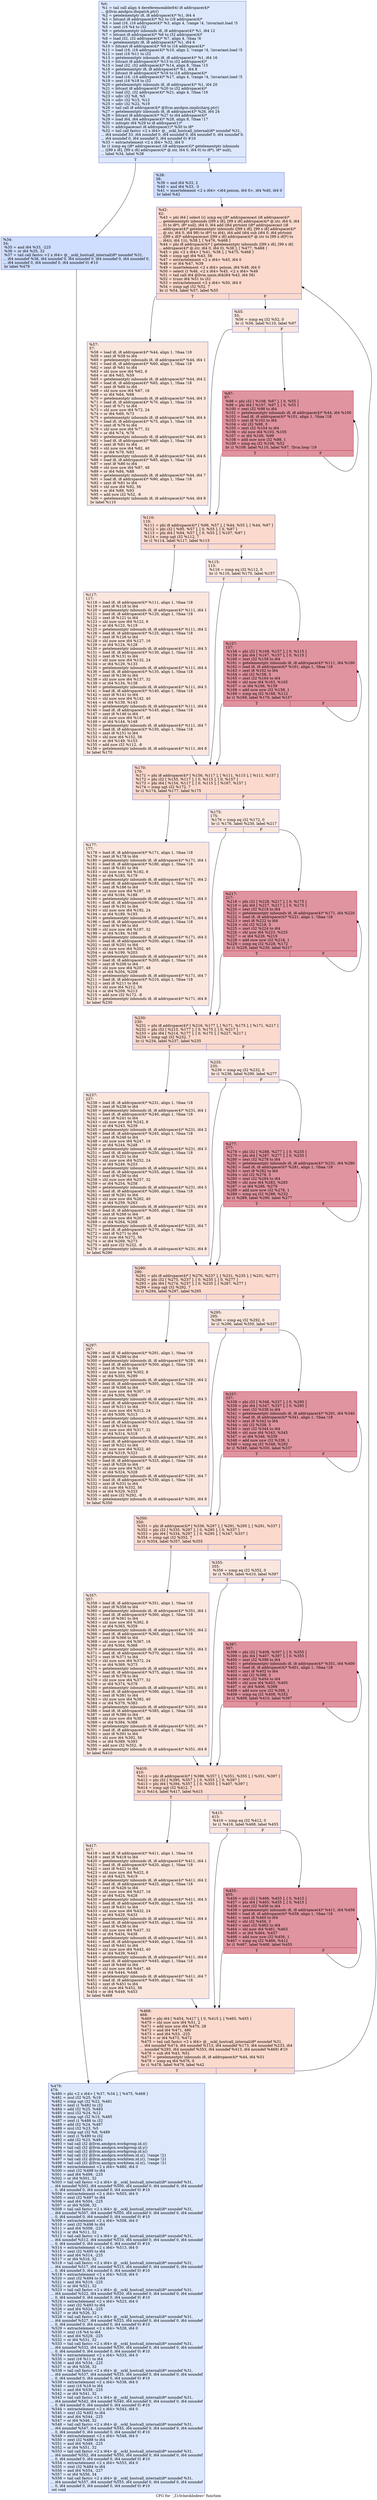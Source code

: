 digraph "CFG for '_Z10checkIndexv' function" {
	label="CFG for '_Z10checkIndexv' function";

	Node0x63270f0 [shape=record,color="#3d50c3ff", style=filled, fillcolor="#b2ccfb70",label="{%0:\l  %1 = tail call align 4 dereferenceable(64) i8 addrspace(4)*\l... @llvm.amdgcn.dispatch.ptr()\l  %2 = getelementptr i8, i8 addrspace(4)* %1, i64 4\l  %3 = bitcast i8 addrspace(4)* %2 to i16 addrspace(4)*\l  %4 = load i16, i16 addrspace(4)* %3, align 4, !range !4, !invariant.load !5\l  %5 = zext i16 %4 to i32\l  %6 = getelementptr inbounds i8, i8 addrspace(4)* %1, i64 12\l  %7 = bitcast i8 addrspace(4)* %6 to i32 addrspace(4)*\l  %8 = load i32, i32 addrspace(4)* %7, align 4, !tbaa !6\l  %9 = getelementptr i8, i8 addrspace(4)* %1, i64 6\l  %10 = bitcast i8 addrspace(4)* %9 to i16 addrspace(4)*\l  %11 = load i16, i16 addrspace(4)* %10, align 2, !range !4, !invariant.load !5\l  %12 = zext i16 %11 to i32\l  %13 = getelementptr inbounds i8, i8 addrspace(4)* %1, i64 16\l  %14 = bitcast i8 addrspace(4)* %13 to i32 addrspace(4)*\l  %15 = load i32, i32 addrspace(4)* %14, align 8, !tbaa !15\l  %16 = getelementptr i8, i8 addrspace(4)* %1, i64 8\l  %17 = bitcast i8 addrspace(4)* %16 to i16 addrspace(4)*\l  %18 = load i16, i16 addrspace(4)* %17, align 4, !range !4, !invariant.load !5\l  %19 = zext i16 %18 to i32\l  %20 = getelementptr inbounds i8, i8 addrspace(4)* %1, i64 20\l  %21 = bitcast i8 addrspace(4)* %20 to i32 addrspace(4)*\l  %22 = load i32, i32 addrspace(4)* %21, align 4, !tbaa !16\l  %23 = udiv i32 %8, %5\l  %24 = udiv i32 %15, %12\l  %25 = udiv i32 %22, %19\l  %26 = tail call i8 addrspace(4)* @llvm.amdgcn.implicitarg.ptr()\l  %27 = getelementptr inbounds i8, i8 addrspace(4)* %26, i64 24\l  %28 = bitcast i8 addrspace(4)* %27 to i64 addrspace(4)*\l  %29 = load i64, i64 addrspace(4)* %28, align 8, !tbaa !17\l  %30 = inttoptr i64 %29 to i8 addrspace(1)*\l  %31 = addrspacecast i8 addrspace(1)* %30 to i8*\l  %32 = tail call fastcc \<2 x i64\> @__ockl_hostcall_internal(i8* noundef %31,\l... i64 noundef 33, i64 noundef 0, i64 noundef 0, i64 noundef 0, i64 noundef 0,\l... i64 noundef 0, i64 noundef 0, i64 noundef 0) #10\l  %33 = extractelement \<2 x i64\> %32, i64 0\l  br i1 icmp eq (i8* addrspacecast (i8 addrspace(4)* getelementptr inbounds\l... ([99 x i8], [99 x i8] addrspace(4)* @.str, i64 0, i64 0) to i8*), i8* null),\l... label %34, label %38\l|{<s0>T|<s1>F}}"];
	Node0x63270f0:s0 -> Node0x632b390;
	Node0x63270f0:s1 -> Node0x632be70;
	Node0x632b390 [shape=record,color="#3d50c3ff", style=filled, fillcolor="#93b5fe70",label="{%34:\l34:                                               \l  %35 = and i64 %33, -225\l  %36 = or i64 %35, 32\l  %37 = tail call fastcc \<2 x i64\> @__ockl_hostcall_internal(i8* noundef %31,\l... i64 noundef %36, i64 noundef 0, i64 noundef 0, i64 noundef 0, i64 noundef 0,\l... i64 noundef 0, i64 noundef 0, i64 noundef 0) #10\l  br label %479\l}"];
	Node0x632b390 -> Node0x632c170;
	Node0x632be70 [shape=record,color="#3d50c3ff", style=filled, fillcolor="#93b5fe70",label="{%38:\l38:                                               \l  %39 = and i64 %33, 2\l  %40 = and i64 %33, -3\l  %41 = insertelement \<2 x i64\> \<i64 poison, i64 0\>, i64 %40, i64 0\l  br label %42\l}"];
	Node0x632be70 -> Node0x632cce0;
	Node0x632cce0 [shape=record,color="#3d50c3ff", style=filled, fillcolor="#f7ac8e70",label="{%42:\l42:                                               \l  %43 = phi i64 [ select (i1 icmp eq (i8* addrspacecast (i8 addrspace(4)*\l... getelementptr inbounds ([99 x i8], [99 x i8] addrspace(4)* @.str, i64 0, i64\l... 0) to i8*), i8* null), i64 0, i64 add (i64 ptrtoint (i8* addrspacecast (i8\l... addrspace(4)* getelementptr inbounds ([99 x i8], [99 x i8] addrspace(4)*\l... @.str, i64 0, i64 98) to i8*) to i64), i64 add (i64 sub (i64 0, i64 ptrtoint\l... ([99 x i8]* addrspacecast ([99 x i8] addrspace(4)* @.str to [99 x i8]*) to\l... i64)), i64 1))), %38 ], [ %476, %468 ]\l  %44 = phi i8 addrspace(4)* [ getelementptr inbounds ([99 x i8], [99 x i8]\l... addrspace(4)* @.str, i64 0, i64 0), %38 ], [ %477, %468 ]\l  %45 = phi \<2 x i64\> [ %41, %38 ], [ %475, %468 ]\l  %46 = icmp ugt i64 %43, 56\l  %47 = extractelement \<2 x i64\> %45, i64 0\l  %48 = or i64 %47, %39\l  %49 = insertelement \<2 x i64\> poison, i64 %48, i64 0\l  %50 = select i1 %46, \<2 x i64\> %45, \<2 x i64\> %49\l  %51 = tail call i64 @llvm.umin.i64(i64 %43, i64 56)\l  %52 = trunc i64 %51 to i32\l  %53 = extractelement \<2 x i64\> %50, i64 0\l  %54 = icmp ugt i32 %52, 7\l  br i1 %54, label %57, label %55\l|{<s0>T|<s1>F}}"];
	Node0x632cce0:s0 -> Node0x632dc30;
	Node0x632cce0:s1 -> Node0x632dcc0;
	Node0x632dcc0 [shape=record,color="#3d50c3ff", style=filled, fillcolor="#f3c7b170",label="{%55:\l55:                                               \l  %56 = icmp eq i32 %52, 0\l  br i1 %56, label %110, label %97\l|{<s0>T|<s1>F}}"];
	Node0x632dcc0:s0 -> Node0x632dec0;
	Node0x632dcc0:s1 -> Node0x632df10;
	Node0x632dc30 [shape=record,color="#3d50c3ff", style=filled, fillcolor="#f3c7b170",label="{%57:\l57:                                               \l  %58 = load i8, i8 addrspace(4)* %44, align 1, !tbaa !18\l  %59 = zext i8 %58 to i64\l  %60 = getelementptr inbounds i8, i8 addrspace(4)* %44, i64 1\l  %61 = load i8, i8 addrspace(4)* %60, align 1, !tbaa !18\l  %62 = zext i8 %61 to i64\l  %63 = shl nuw nsw i64 %62, 8\l  %64 = or i64 %63, %59\l  %65 = getelementptr inbounds i8, i8 addrspace(4)* %44, i64 2\l  %66 = load i8, i8 addrspace(4)* %65, align 1, !tbaa !18\l  %67 = zext i8 %66 to i64\l  %68 = shl nuw nsw i64 %67, 16\l  %69 = or i64 %64, %68\l  %70 = getelementptr inbounds i8, i8 addrspace(4)* %44, i64 3\l  %71 = load i8, i8 addrspace(4)* %70, align 1, !tbaa !18\l  %72 = zext i8 %71 to i64\l  %73 = shl nuw nsw i64 %72, 24\l  %74 = or i64 %69, %73\l  %75 = getelementptr inbounds i8, i8 addrspace(4)* %44, i64 4\l  %76 = load i8, i8 addrspace(4)* %75, align 1, !tbaa !18\l  %77 = zext i8 %76 to i64\l  %78 = shl nuw nsw i64 %77, 32\l  %79 = or i64 %74, %78\l  %80 = getelementptr inbounds i8, i8 addrspace(4)* %44, i64 5\l  %81 = load i8, i8 addrspace(4)* %80, align 1, !tbaa !18\l  %82 = zext i8 %81 to i64\l  %83 = shl nuw nsw i64 %82, 40\l  %84 = or i64 %79, %83\l  %85 = getelementptr inbounds i8, i8 addrspace(4)* %44, i64 6\l  %86 = load i8, i8 addrspace(4)* %85, align 1, !tbaa !18\l  %87 = zext i8 %86 to i64\l  %88 = shl nuw nsw i64 %87, 48\l  %89 = or i64 %84, %88\l  %90 = getelementptr inbounds i8, i8 addrspace(4)* %44, i64 7\l  %91 = load i8, i8 addrspace(4)* %90, align 1, !tbaa !18\l  %92 = zext i8 %91 to i64\l  %93 = shl nuw i64 %92, 56\l  %94 = or i64 %89, %93\l  %95 = add nsw i32 %52, -8\l  %96 = getelementptr inbounds i8, i8 addrspace(4)* %44, i64 8\l  br label %110\l}"];
	Node0x632dc30 -> Node0x632dec0;
	Node0x632df10 [shape=record,color="#b70d28ff", style=filled, fillcolor="#b70d2870",label="{%97:\l97:                                               \l  %98 = phi i32 [ %108, %97 ], [ 0, %55 ]\l  %99 = phi i64 [ %107, %97 ], [ 0, %55 ]\l  %100 = zext i32 %98 to i64\l  %101 = getelementptr inbounds i8, i8 addrspace(4)* %44, i64 %100\l  %102 = load i8, i8 addrspace(4)* %101, align 1, !tbaa !18\l  %103 = zext i8 %102 to i64\l  %104 = shl i32 %98, 3\l  %105 = zext i32 %104 to i64\l  %106 = shl nuw i64 %103, %105\l  %107 = or i64 %106, %99\l  %108 = add nuw nsw i32 %98, 1\l  %109 = icmp eq i32 %108, %52\l  br i1 %109, label %110, label %97, !llvm.loop !19\l|{<s0>T|<s1>F}}"];
	Node0x632df10:s0 -> Node0x632dec0;
	Node0x632df10:s1 -> Node0x632df10;
	Node0x632dec0 [shape=record,color="#3d50c3ff", style=filled, fillcolor="#f7ac8e70",label="{%110:\l110:                                              \l  %111 = phi i8 addrspace(4)* [ %96, %57 ], [ %44, %55 ], [ %44, %97 ]\l  %112 = phi i32 [ %95, %57 ], [ 0, %55 ], [ 0, %97 ]\l  %113 = phi i64 [ %94, %57 ], [ 0, %55 ], [ %107, %97 ]\l  %114 = icmp ugt i32 %112, 7\l  br i1 %114, label %117, label %115\l|{<s0>T|<s1>F}}"];
	Node0x632dec0:s0 -> Node0x6330b20;
	Node0x632dec0:s1 -> Node0x6330b70;
	Node0x6330b70 [shape=record,color="#3d50c3ff", style=filled, fillcolor="#f3c7b170",label="{%115:\l115:                                              \l  %116 = icmp eq i32 %112, 0\l  br i1 %116, label %170, label %157\l|{<s0>T|<s1>F}}"];
	Node0x6330b70:s0 -> Node0x6330d40;
	Node0x6330b70:s1 -> Node0x6330d90;
	Node0x6330b20 [shape=record,color="#3d50c3ff", style=filled, fillcolor="#f3c7b170",label="{%117:\l117:                                              \l  %118 = load i8, i8 addrspace(4)* %111, align 1, !tbaa !18\l  %119 = zext i8 %118 to i64\l  %120 = getelementptr inbounds i8, i8 addrspace(4)* %111, i64 1\l  %121 = load i8, i8 addrspace(4)* %120, align 1, !tbaa !18\l  %122 = zext i8 %121 to i64\l  %123 = shl nuw nsw i64 %122, 8\l  %124 = or i64 %123, %119\l  %125 = getelementptr inbounds i8, i8 addrspace(4)* %111, i64 2\l  %126 = load i8, i8 addrspace(4)* %125, align 1, !tbaa !18\l  %127 = zext i8 %126 to i64\l  %128 = shl nuw nsw i64 %127, 16\l  %129 = or i64 %124, %128\l  %130 = getelementptr inbounds i8, i8 addrspace(4)* %111, i64 3\l  %131 = load i8, i8 addrspace(4)* %130, align 1, !tbaa !18\l  %132 = zext i8 %131 to i64\l  %133 = shl nuw nsw i64 %132, 24\l  %134 = or i64 %129, %133\l  %135 = getelementptr inbounds i8, i8 addrspace(4)* %111, i64 4\l  %136 = load i8, i8 addrspace(4)* %135, align 1, !tbaa !18\l  %137 = zext i8 %136 to i64\l  %138 = shl nuw nsw i64 %137, 32\l  %139 = or i64 %134, %138\l  %140 = getelementptr inbounds i8, i8 addrspace(4)* %111, i64 5\l  %141 = load i8, i8 addrspace(4)* %140, align 1, !tbaa !18\l  %142 = zext i8 %141 to i64\l  %143 = shl nuw nsw i64 %142, 40\l  %144 = or i64 %139, %143\l  %145 = getelementptr inbounds i8, i8 addrspace(4)* %111, i64 6\l  %146 = load i8, i8 addrspace(4)* %145, align 1, !tbaa !18\l  %147 = zext i8 %146 to i64\l  %148 = shl nuw nsw i64 %147, 48\l  %149 = or i64 %144, %148\l  %150 = getelementptr inbounds i8, i8 addrspace(4)* %111, i64 7\l  %151 = load i8, i8 addrspace(4)* %150, align 1, !tbaa !18\l  %152 = zext i8 %151 to i64\l  %153 = shl nuw i64 %152, 56\l  %154 = or i64 %149, %153\l  %155 = add nsw i32 %112, -8\l  %156 = getelementptr inbounds i8, i8 addrspace(4)* %111, i64 8\l  br label %170\l}"];
	Node0x6330b20 -> Node0x6330d40;
	Node0x6330d90 [shape=record,color="#b70d28ff", style=filled, fillcolor="#b70d2870",label="{%157:\l157:                                              \l  %158 = phi i32 [ %168, %157 ], [ 0, %115 ]\l  %159 = phi i64 [ %167, %157 ], [ 0, %115 ]\l  %160 = zext i32 %158 to i64\l  %161 = getelementptr inbounds i8, i8 addrspace(4)* %111, i64 %160\l  %162 = load i8, i8 addrspace(4)* %161, align 1, !tbaa !18\l  %163 = zext i8 %162 to i64\l  %164 = shl i32 %158, 3\l  %165 = zext i32 %164 to i64\l  %166 = shl nuw i64 %163, %165\l  %167 = or i64 %166, %159\l  %168 = add nuw nsw i32 %158, 1\l  %169 = icmp eq i32 %168, %112\l  br i1 %169, label %170, label %157\l|{<s0>T|<s1>F}}"];
	Node0x6330d90:s0 -> Node0x6330d40;
	Node0x6330d90:s1 -> Node0x6330d90;
	Node0x6330d40 [shape=record,color="#3d50c3ff", style=filled, fillcolor="#f7ac8e70",label="{%170:\l170:                                              \l  %171 = phi i8 addrspace(4)* [ %156, %117 ], [ %111, %115 ], [ %111, %157 ]\l  %172 = phi i32 [ %155, %117 ], [ 0, %115 ], [ 0, %157 ]\l  %173 = phi i64 [ %154, %117 ], [ 0, %115 ], [ %167, %157 ]\l  %174 = icmp ugt i32 %172, 7\l  br i1 %174, label %177, label %175\l|{<s0>T|<s1>F}}"];
	Node0x6330d40:s0 -> Node0x6333260;
	Node0x6330d40:s1 -> Node0x63332b0;
	Node0x63332b0 [shape=record,color="#3d50c3ff", style=filled, fillcolor="#f3c7b170",label="{%175:\l175:                                              \l  %176 = icmp eq i32 %172, 0\l  br i1 %176, label %230, label %217\l|{<s0>T|<s1>F}}"];
	Node0x63332b0:s0 -> Node0x6333440;
	Node0x63332b0:s1 -> Node0x6333490;
	Node0x6333260 [shape=record,color="#3d50c3ff", style=filled, fillcolor="#f3c7b170",label="{%177:\l177:                                              \l  %178 = load i8, i8 addrspace(4)* %171, align 1, !tbaa !18\l  %179 = zext i8 %178 to i64\l  %180 = getelementptr inbounds i8, i8 addrspace(4)* %171, i64 1\l  %181 = load i8, i8 addrspace(4)* %180, align 1, !tbaa !18\l  %182 = zext i8 %181 to i64\l  %183 = shl nuw nsw i64 %182, 8\l  %184 = or i64 %183, %179\l  %185 = getelementptr inbounds i8, i8 addrspace(4)* %171, i64 2\l  %186 = load i8, i8 addrspace(4)* %185, align 1, !tbaa !18\l  %187 = zext i8 %186 to i64\l  %188 = shl nuw nsw i64 %187, 16\l  %189 = or i64 %184, %188\l  %190 = getelementptr inbounds i8, i8 addrspace(4)* %171, i64 3\l  %191 = load i8, i8 addrspace(4)* %190, align 1, !tbaa !18\l  %192 = zext i8 %191 to i64\l  %193 = shl nuw nsw i64 %192, 24\l  %194 = or i64 %189, %193\l  %195 = getelementptr inbounds i8, i8 addrspace(4)* %171, i64 4\l  %196 = load i8, i8 addrspace(4)* %195, align 1, !tbaa !18\l  %197 = zext i8 %196 to i64\l  %198 = shl nuw nsw i64 %197, 32\l  %199 = or i64 %194, %198\l  %200 = getelementptr inbounds i8, i8 addrspace(4)* %171, i64 5\l  %201 = load i8, i8 addrspace(4)* %200, align 1, !tbaa !18\l  %202 = zext i8 %201 to i64\l  %203 = shl nuw nsw i64 %202, 40\l  %204 = or i64 %199, %203\l  %205 = getelementptr inbounds i8, i8 addrspace(4)* %171, i64 6\l  %206 = load i8, i8 addrspace(4)* %205, align 1, !tbaa !18\l  %207 = zext i8 %206 to i64\l  %208 = shl nuw nsw i64 %207, 48\l  %209 = or i64 %204, %208\l  %210 = getelementptr inbounds i8, i8 addrspace(4)* %171, i64 7\l  %211 = load i8, i8 addrspace(4)* %210, align 1, !tbaa !18\l  %212 = zext i8 %211 to i64\l  %213 = shl nuw i64 %212, 56\l  %214 = or i64 %209, %213\l  %215 = add nsw i32 %172, -8\l  %216 = getelementptr inbounds i8, i8 addrspace(4)* %171, i64 8\l  br label %230\l}"];
	Node0x6333260 -> Node0x6333440;
	Node0x6333490 [shape=record,color="#b70d28ff", style=filled, fillcolor="#b70d2870",label="{%217:\l217:                                              \l  %218 = phi i32 [ %228, %217 ], [ 0, %175 ]\l  %219 = phi i64 [ %227, %217 ], [ 0, %175 ]\l  %220 = zext i32 %218 to i64\l  %221 = getelementptr inbounds i8, i8 addrspace(4)* %171, i64 %220\l  %222 = load i8, i8 addrspace(4)* %221, align 1, !tbaa !18\l  %223 = zext i8 %222 to i64\l  %224 = shl i32 %218, 3\l  %225 = zext i32 %224 to i64\l  %226 = shl nuw i64 %223, %225\l  %227 = or i64 %226, %219\l  %228 = add nuw nsw i32 %218, 1\l  %229 = icmp eq i32 %228, %172\l  br i1 %229, label %230, label %217\l|{<s0>T|<s1>F}}"];
	Node0x6333490:s0 -> Node0x6333440;
	Node0x6333490:s1 -> Node0x6333490;
	Node0x6333440 [shape=record,color="#3d50c3ff", style=filled, fillcolor="#f7ac8e70",label="{%230:\l230:                                              \l  %231 = phi i8 addrspace(4)* [ %216, %177 ], [ %171, %175 ], [ %171, %217 ]\l  %232 = phi i32 [ %215, %177 ], [ 0, %175 ], [ 0, %217 ]\l  %233 = phi i64 [ %214, %177 ], [ 0, %175 ], [ %227, %217 ]\l  %234 = icmp ugt i32 %232, 7\l  br i1 %234, label %237, label %235\l|{<s0>T|<s1>F}}"];
	Node0x6333440:s0 -> Node0x63354e0;
	Node0x6333440:s1 -> Node0x6335530;
	Node0x6335530 [shape=record,color="#3d50c3ff", style=filled, fillcolor="#f3c7b170",label="{%235:\l235:                                              \l  %236 = icmp eq i32 %232, 0\l  br i1 %236, label %290, label %277\l|{<s0>T|<s1>F}}"];
	Node0x6335530:s0 -> Node0x63356c0;
	Node0x6335530:s1 -> Node0x6335710;
	Node0x63354e0 [shape=record,color="#3d50c3ff", style=filled, fillcolor="#f3c7b170",label="{%237:\l237:                                              \l  %238 = load i8, i8 addrspace(4)* %231, align 1, !tbaa !18\l  %239 = zext i8 %238 to i64\l  %240 = getelementptr inbounds i8, i8 addrspace(4)* %231, i64 1\l  %241 = load i8, i8 addrspace(4)* %240, align 1, !tbaa !18\l  %242 = zext i8 %241 to i64\l  %243 = shl nuw nsw i64 %242, 8\l  %244 = or i64 %243, %239\l  %245 = getelementptr inbounds i8, i8 addrspace(4)* %231, i64 2\l  %246 = load i8, i8 addrspace(4)* %245, align 1, !tbaa !18\l  %247 = zext i8 %246 to i64\l  %248 = shl nuw nsw i64 %247, 16\l  %249 = or i64 %244, %248\l  %250 = getelementptr inbounds i8, i8 addrspace(4)* %231, i64 3\l  %251 = load i8, i8 addrspace(4)* %250, align 1, !tbaa !18\l  %252 = zext i8 %251 to i64\l  %253 = shl nuw nsw i64 %252, 24\l  %254 = or i64 %249, %253\l  %255 = getelementptr inbounds i8, i8 addrspace(4)* %231, i64 4\l  %256 = load i8, i8 addrspace(4)* %255, align 1, !tbaa !18\l  %257 = zext i8 %256 to i64\l  %258 = shl nuw nsw i64 %257, 32\l  %259 = or i64 %254, %258\l  %260 = getelementptr inbounds i8, i8 addrspace(4)* %231, i64 5\l  %261 = load i8, i8 addrspace(4)* %260, align 1, !tbaa !18\l  %262 = zext i8 %261 to i64\l  %263 = shl nuw nsw i64 %262, 40\l  %264 = or i64 %259, %263\l  %265 = getelementptr inbounds i8, i8 addrspace(4)* %231, i64 6\l  %266 = load i8, i8 addrspace(4)* %265, align 1, !tbaa !18\l  %267 = zext i8 %266 to i64\l  %268 = shl nuw nsw i64 %267, 48\l  %269 = or i64 %264, %268\l  %270 = getelementptr inbounds i8, i8 addrspace(4)* %231, i64 7\l  %271 = load i8, i8 addrspace(4)* %270, align 1, !tbaa !18\l  %272 = zext i8 %271 to i64\l  %273 = shl nuw i64 %272, 56\l  %274 = or i64 %269, %273\l  %275 = add nsw i32 %232, -8\l  %276 = getelementptr inbounds i8, i8 addrspace(4)* %231, i64 8\l  br label %290\l}"];
	Node0x63354e0 -> Node0x63356c0;
	Node0x6335710 [shape=record,color="#b70d28ff", style=filled, fillcolor="#b70d2870",label="{%277:\l277:                                              \l  %278 = phi i32 [ %288, %277 ], [ 0, %235 ]\l  %279 = phi i64 [ %287, %277 ], [ 0, %235 ]\l  %280 = zext i32 %278 to i64\l  %281 = getelementptr inbounds i8, i8 addrspace(4)* %231, i64 %280\l  %282 = load i8, i8 addrspace(4)* %281, align 1, !tbaa !18\l  %283 = zext i8 %282 to i64\l  %284 = shl i32 %278, 3\l  %285 = zext i32 %284 to i64\l  %286 = shl nuw i64 %283, %285\l  %287 = or i64 %286, %279\l  %288 = add nuw nsw i32 %278, 1\l  %289 = icmp eq i32 %288, %232\l  br i1 %289, label %290, label %277\l|{<s0>T|<s1>F}}"];
	Node0x6335710:s0 -> Node0x63356c0;
	Node0x6335710:s1 -> Node0x6335710;
	Node0x63356c0 [shape=record,color="#3d50c3ff", style=filled, fillcolor="#f7ac8e70",label="{%290:\l290:                                              \l  %291 = phi i8 addrspace(4)* [ %276, %237 ], [ %231, %235 ], [ %231, %277 ]\l  %292 = phi i32 [ %275, %237 ], [ 0, %235 ], [ 0, %277 ]\l  %293 = phi i64 [ %274, %237 ], [ 0, %235 ], [ %287, %277 ]\l  %294 = icmp ugt i32 %292, 7\l  br i1 %294, label %297, label %295\l|{<s0>T|<s1>F}}"];
	Node0x63356c0:s0 -> Node0x6337f60;
	Node0x63356c0:s1 -> Node0x6337fb0;
	Node0x6337fb0 [shape=record,color="#3d50c3ff", style=filled, fillcolor="#f3c7b170",label="{%295:\l295:                                              \l  %296 = icmp eq i32 %292, 0\l  br i1 %296, label %350, label %337\l|{<s0>T|<s1>F}}"];
	Node0x6337fb0:s0 -> Node0x6338140;
	Node0x6337fb0:s1 -> Node0x6338190;
	Node0x6337f60 [shape=record,color="#3d50c3ff", style=filled, fillcolor="#f3c7b170",label="{%297:\l297:                                              \l  %298 = load i8, i8 addrspace(4)* %291, align 1, !tbaa !18\l  %299 = zext i8 %298 to i64\l  %300 = getelementptr inbounds i8, i8 addrspace(4)* %291, i64 1\l  %301 = load i8, i8 addrspace(4)* %300, align 1, !tbaa !18\l  %302 = zext i8 %301 to i64\l  %303 = shl nuw nsw i64 %302, 8\l  %304 = or i64 %303, %299\l  %305 = getelementptr inbounds i8, i8 addrspace(4)* %291, i64 2\l  %306 = load i8, i8 addrspace(4)* %305, align 1, !tbaa !18\l  %307 = zext i8 %306 to i64\l  %308 = shl nuw nsw i64 %307, 16\l  %309 = or i64 %304, %308\l  %310 = getelementptr inbounds i8, i8 addrspace(4)* %291, i64 3\l  %311 = load i8, i8 addrspace(4)* %310, align 1, !tbaa !18\l  %312 = zext i8 %311 to i64\l  %313 = shl nuw nsw i64 %312, 24\l  %314 = or i64 %309, %313\l  %315 = getelementptr inbounds i8, i8 addrspace(4)* %291, i64 4\l  %316 = load i8, i8 addrspace(4)* %315, align 1, !tbaa !18\l  %317 = zext i8 %316 to i64\l  %318 = shl nuw nsw i64 %317, 32\l  %319 = or i64 %314, %318\l  %320 = getelementptr inbounds i8, i8 addrspace(4)* %291, i64 5\l  %321 = load i8, i8 addrspace(4)* %320, align 1, !tbaa !18\l  %322 = zext i8 %321 to i64\l  %323 = shl nuw nsw i64 %322, 40\l  %324 = or i64 %319, %323\l  %325 = getelementptr inbounds i8, i8 addrspace(4)* %291, i64 6\l  %326 = load i8, i8 addrspace(4)* %325, align 1, !tbaa !18\l  %327 = zext i8 %326 to i64\l  %328 = shl nuw nsw i64 %327, 48\l  %329 = or i64 %324, %328\l  %330 = getelementptr inbounds i8, i8 addrspace(4)* %291, i64 7\l  %331 = load i8, i8 addrspace(4)* %330, align 1, !tbaa !18\l  %332 = zext i8 %331 to i64\l  %333 = shl nuw i64 %332, 56\l  %334 = or i64 %329, %333\l  %335 = add nsw i32 %292, -8\l  %336 = getelementptr inbounds i8, i8 addrspace(4)* %291, i64 8\l  br label %350\l}"];
	Node0x6337f60 -> Node0x6338140;
	Node0x6338190 [shape=record,color="#b70d28ff", style=filled, fillcolor="#b70d2870",label="{%337:\l337:                                              \l  %338 = phi i32 [ %348, %337 ], [ 0, %295 ]\l  %339 = phi i64 [ %347, %337 ], [ 0, %295 ]\l  %340 = zext i32 %338 to i64\l  %341 = getelementptr inbounds i8, i8 addrspace(4)* %291, i64 %340\l  %342 = load i8, i8 addrspace(4)* %341, align 1, !tbaa !18\l  %343 = zext i8 %342 to i64\l  %344 = shl i32 %338, 3\l  %345 = zext i32 %344 to i64\l  %346 = shl nuw i64 %343, %345\l  %347 = or i64 %346, %339\l  %348 = add nuw nsw i32 %338, 1\l  %349 = icmp eq i32 %348, %292\l  br i1 %349, label %350, label %337\l|{<s0>T|<s1>F}}"];
	Node0x6338190:s0 -> Node0x6338140;
	Node0x6338190:s1 -> Node0x6338190;
	Node0x6338140 [shape=record,color="#3d50c3ff", style=filled, fillcolor="#f7ac8e70",label="{%350:\l350:                                              \l  %351 = phi i8 addrspace(4)* [ %336, %297 ], [ %291, %295 ], [ %291, %337 ]\l  %352 = phi i32 [ %335, %297 ], [ 0, %295 ], [ 0, %337 ]\l  %353 = phi i64 [ %334, %297 ], [ 0, %295 ], [ %347, %337 ]\l  %354 = icmp ugt i32 %352, 7\l  br i1 %354, label %357, label %355\l|{<s0>T|<s1>F}}"];
	Node0x6338140:s0 -> Node0x633ac00;
	Node0x6338140:s1 -> Node0x633ac50;
	Node0x633ac50 [shape=record,color="#3d50c3ff", style=filled, fillcolor="#f3c7b170",label="{%355:\l355:                                              \l  %356 = icmp eq i32 %352, 0\l  br i1 %356, label %410, label %397\l|{<s0>T|<s1>F}}"];
	Node0x633ac50:s0 -> Node0x633ade0;
	Node0x633ac50:s1 -> Node0x633ae30;
	Node0x633ac00 [shape=record,color="#3d50c3ff", style=filled, fillcolor="#f3c7b170",label="{%357:\l357:                                              \l  %358 = load i8, i8 addrspace(4)* %351, align 1, !tbaa !18\l  %359 = zext i8 %358 to i64\l  %360 = getelementptr inbounds i8, i8 addrspace(4)* %351, i64 1\l  %361 = load i8, i8 addrspace(4)* %360, align 1, !tbaa !18\l  %362 = zext i8 %361 to i64\l  %363 = shl nuw nsw i64 %362, 8\l  %364 = or i64 %363, %359\l  %365 = getelementptr inbounds i8, i8 addrspace(4)* %351, i64 2\l  %366 = load i8, i8 addrspace(4)* %365, align 1, !tbaa !18\l  %367 = zext i8 %366 to i64\l  %368 = shl nuw nsw i64 %367, 16\l  %369 = or i64 %364, %368\l  %370 = getelementptr inbounds i8, i8 addrspace(4)* %351, i64 3\l  %371 = load i8, i8 addrspace(4)* %370, align 1, !tbaa !18\l  %372 = zext i8 %371 to i64\l  %373 = shl nuw nsw i64 %372, 24\l  %374 = or i64 %369, %373\l  %375 = getelementptr inbounds i8, i8 addrspace(4)* %351, i64 4\l  %376 = load i8, i8 addrspace(4)* %375, align 1, !tbaa !18\l  %377 = zext i8 %376 to i64\l  %378 = shl nuw nsw i64 %377, 32\l  %379 = or i64 %374, %378\l  %380 = getelementptr inbounds i8, i8 addrspace(4)* %351, i64 5\l  %381 = load i8, i8 addrspace(4)* %380, align 1, !tbaa !18\l  %382 = zext i8 %381 to i64\l  %383 = shl nuw nsw i64 %382, 40\l  %384 = or i64 %379, %383\l  %385 = getelementptr inbounds i8, i8 addrspace(4)* %351, i64 6\l  %386 = load i8, i8 addrspace(4)* %385, align 1, !tbaa !18\l  %387 = zext i8 %386 to i64\l  %388 = shl nuw nsw i64 %387, 48\l  %389 = or i64 %384, %388\l  %390 = getelementptr inbounds i8, i8 addrspace(4)* %351, i64 7\l  %391 = load i8, i8 addrspace(4)* %390, align 1, !tbaa !18\l  %392 = zext i8 %391 to i64\l  %393 = shl nuw i64 %392, 56\l  %394 = or i64 %389, %393\l  %395 = add nsw i32 %352, -8\l  %396 = getelementptr inbounds i8, i8 addrspace(4)* %351, i64 8\l  br label %410\l}"];
	Node0x633ac00 -> Node0x633ade0;
	Node0x633ae30 [shape=record,color="#b70d28ff", style=filled, fillcolor="#b70d2870",label="{%397:\l397:                                              \l  %398 = phi i32 [ %408, %397 ], [ 0, %355 ]\l  %399 = phi i64 [ %407, %397 ], [ 0, %355 ]\l  %400 = zext i32 %398 to i64\l  %401 = getelementptr inbounds i8, i8 addrspace(4)* %351, i64 %400\l  %402 = load i8, i8 addrspace(4)* %401, align 1, !tbaa !18\l  %403 = zext i8 %402 to i64\l  %404 = shl i32 %398, 3\l  %405 = zext i32 %404 to i64\l  %406 = shl nuw i64 %403, %405\l  %407 = or i64 %406, %399\l  %408 = add nuw nsw i32 %398, 1\l  %409 = icmp eq i32 %408, %352\l  br i1 %409, label %410, label %397\l|{<s0>T|<s1>F}}"];
	Node0x633ae30:s0 -> Node0x633ade0;
	Node0x633ae30:s1 -> Node0x633ae30;
	Node0x633ade0 [shape=record,color="#3d50c3ff", style=filled, fillcolor="#f7ac8e70",label="{%410:\l410:                                              \l  %411 = phi i8 addrspace(4)* [ %396, %357 ], [ %351, %355 ], [ %351, %397 ]\l  %412 = phi i32 [ %395, %357 ], [ 0, %355 ], [ 0, %397 ]\l  %413 = phi i64 [ %394, %357 ], [ 0, %355 ], [ %407, %397 ]\l  %414 = icmp ugt i32 %412, 7\l  br i1 %414, label %417, label %415\l|{<s0>T|<s1>F}}"];
	Node0x633ade0:s0 -> Node0x633d460;
	Node0x633ade0:s1 -> Node0x633d4b0;
	Node0x633d4b0 [shape=record,color="#3d50c3ff", style=filled, fillcolor="#f3c7b170",label="{%415:\l415:                                              \l  %416 = icmp eq i32 %412, 0\l  br i1 %416, label %468, label %455\l|{<s0>T|<s1>F}}"];
	Node0x633d4b0:s0 -> Node0x632d160;
	Node0x633d4b0:s1 -> Node0x633d640;
	Node0x633d460 [shape=record,color="#3d50c3ff", style=filled, fillcolor="#f3c7b170",label="{%417:\l417:                                              \l  %418 = load i8, i8 addrspace(4)* %411, align 1, !tbaa !18\l  %419 = zext i8 %418 to i64\l  %420 = getelementptr inbounds i8, i8 addrspace(4)* %411, i64 1\l  %421 = load i8, i8 addrspace(4)* %420, align 1, !tbaa !18\l  %422 = zext i8 %421 to i64\l  %423 = shl nuw nsw i64 %422, 8\l  %424 = or i64 %423, %419\l  %425 = getelementptr inbounds i8, i8 addrspace(4)* %411, i64 2\l  %426 = load i8, i8 addrspace(4)* %425, align 1, !tbaa !18\l  %427 = zext i8 %426 to i64\l  %428 = shl nuw nsw i64 %427, 16\l  %429 = or i64 %424, %428\l  %430 = getelementptr inbounds i8, i8 addrspace(4)* %411, i64 3\l  %431 = load i8, i8 addrspace(4)* %430, align 1, !tbaa !18\l  %432 = zext i8 %431 to i64\l  %433 = shl nuw nsw i64 %432, 24\l  %434 = or i64 %429, %433\l  %435 = getelementptr inbounds i8, i8 addrspace(4)* %411, i64 4\l  %436 = load i8, i8 addrspace(4)* %435, align 1, !tbaa !18\l  %437 = zext i8 %436 to i64\l  %438 = shl nuw nsw i64 %437, 32\l  %439 = or i64 %434, %438\l  %440 = getelementptr inbounds i8, i8 addrspace(4)* %411, i64 5\l  %441 = load i8, i8 addrspace(4)* %440, align 1, !tbaa !18\l  %442 = zext i8 %441 to i64\l  %443 = shl nuw nsw i64 %442, 40\l  %444 = or i64 %439, %443\l  %445 = getelementptr inbounds i8, i8 addrspace(4)* %411, i64 6\l  %446 = load i8, i8 addrspace(4)* %445, align 1, !tbaa !18\l  %447 = zext i8 %446 to i64\l  %448 = shl nuw nsw i64 %447, 48\l  %449 = or i64 %444, %448\l  %450 = getelementptr inbounds i8, i8 addrspace(4)* %411, i64 7\l  %451 = load i8, i8 addrspace(4)* %450, align 1, !tbaa !18\l  %452 = zext i8 %451 to i64\l  %453 = shl nuw i64 %452, 56\l  %454 = or i64 %449, %453\l  br label %468\l}"];
	Node0x633d460 -> Node0x632d160;
	Node0x633d640 [shape=record,color="#b70d28ff", style=filled, fillcolor="#b70d2870",label="{%455:\l455:                                              \l  %456 = phi i32 [ %466, %455 ], [ 0, %415 ]\l  %457 = phi i64 [ %465, %455 ], [ 0, %415 ]\l  %458 = zext i32 %456 to i64\l  %459 = getelementptr inbounds i8, i8 addrspace(4)* %411, i64 %458\l  %460 = load i8, i8 addrspace(4)* %459, align 1, !tbaa !18\l  %461 = zext i8 %460 to i64\l  %462 = shl i32 %456, 3\l  %463 = zext i32 %462 to i64\l  %464 = shl nuw i64 %461, %463\l  %465 = or i64 %464, %457\l  %466 = add nuw nsw i32 %456, 1\l  %467 = icmp eq i32 %466, %412\l  br i1 %467, label %468, label %455\l|{<s0>T|<s1>F}}"];
	Node0x633d640:s0 -> Node0x632d160;
	Node0x633d640:s1 -> Node0x633d640;
	Node0x632d160 [shape=record,color="#3d50c3ff", style=filled, fillcolor="#f7ac8e70",label="{%468:\l468:                                              \l  %469 = phi i64 [ %454, %417 ], [ 0, %415 ], [ %465, %455 ]\l  %470 = shl nuw nsw i64 %51, 2\l  %471 = add nuw nsw i64 %470, 28\l  %472 = and i64 %471, 480\l  %473 = and i64 %53, -225\l  %474 = or i64 %473, %472\l  %475 = tail call fastcc \<2 x i64\> @__ockl_hostcall_internal(i8* noundef %31,\l... i64 noundef %474, i64 noundef %113, i64 noundef %173, i64 noundef %233, i64\l... noundef %293, i64 noundef %353, i64 noundef %413, i64 noundef %469) #10\l  %476 = sub i64 %43, %51\l  %477 = getelementptr inbounds i8, i8 addrspace(4)* %44, i64 %51\l  %478 = icmp eq i64 %476, 0\l  br i1 %478, label %479, label %42\l|{<s0>T|<s1>F}}"];
	Node0x632d160:s0 -> Node0x632c170;
	Node0x632d160:s1 -> Node0x632cce0;
	Node0x632c170 [shape=record,color="#3d50c3ff", style=filled, fillcolor="#b2ccfb70",label="{%479:\l479:                                              \l  %480 = phi \<2 x i64\> [ %37, %34 ], [ %475, %468 ]\l  %481 = mul i32 %25, %19\l  %482 = icmp ugt i32 %22, %481\l  %483 = zext i1 %482 to i32\l  %484 = add i32 %25, %483\l  %485 = mul i32 %24, %12\l  %486 = icmp ugt i32 %15, %485\l  %487 = zext i1 %486 to i32\l  %488 = add i32 %24, %487\l  %489 = mul i32 %23, %5\l  %490 = icmp ugt i32 %8, %489\l  %491 = zext i1 %490 to i32\l  %492 = add i32 %23, %491\l  %493 = tail call i32 @llvm.amdgcn.workgroup.id.z()\l  %494 = tail call i32 @llvm.amdgcn.workgroup.id.y()\l  %495 = tail call i32 @llvm.amdgcn.workgroup.id.x()\l  %496 = tail call i32 @llvm.amdgcn.workitem.id.z(), !range !21\l  %497 = tail call i32 @llvm.amdgcn.workitem.id.y(), !range !21\l  %498 = tail call i32 @llvm.amdgcn.workitem.id.x(), !range !21\l  %499 = extractelement \<2 x i64\> %480, i64 0\l  %500 = zext i32 %498 to i64\l  %501 = and i64 %499, -225\l  %502 = or i64 %501, 32\l  %503 = tail call fastcc \<2 x i64\> @__ockl_hostcall_internal(i8* noundef %31,\l... i64 noundef %502, i64 noundef %500, i64 noundef 0, i64 noundef 0, i64 noundef\l... 0, i64 noundef 0, i64 noundef 0, i64 noundef 0) #10\l  %504 = extractelement \<2 x i64\> %503, i64 0\l  %505 = zext i32 %497 to i64\l  %506 = and i64 %504, -225\l  %507 = or i64 %506, 32\l  %508 = tail call fastcc \<2 x i64\> @__ockl_hostcall_internal(i8* noundef %31,\l... i64 noundef %507, i64 noundef %505, i64 noundef 0, i64 noundef 0, i64 noundef\l... 0, i64 noundef 0, i64 noundef 0, i64 noundef 0) #10\l  %509 = extractelement \<2 x i64\> %508, i64 0\l  %510 = zext i32 %496 to i64\l  %511 = and i64 %509, -225\l  %512 = or i64 %511, 32\l  %513 = tail call fastcc \<2 x i64\> @__ockl_hostcall_internal(i8* noundef %31,\l... i64 noundef %512, i64 noundef %510, i64 noundef 0, i64 noundef 0, i64 noundef\l... 0, i64 noundef 0, i64 noundef 0, i64 noundef 0) #10\l  %514 = extractelement \<2 x i64\> %513, i64 0\l  %515 = zext i32 %495 to i64\l  %516 = and i64 %514, -225\l  %517 = or i64 %516, 32\l  %518 = tail call fastcc \<2 x i64\> @__ockl_hostcall_internal(i8* noundef %31,\l... i64 noundef %517, i64 noundef %515, i64 noundef 0, i64 noundef 0, i64 noundef\l... 0, i64 noundef 0, i64 noundef 0, i64 noundef 0) #10\l  %519 = extractelement \<2 x i64\> %518, i64 0\l  %520 = zext i32 %494 to i64\l  %521 = and i64 %519, -225\l  %522 = or i64 %521, 32\l  %523 = tail call fastcc \<2 x i64\> @__ockl_hostcall_internal(i8* noundef %31,\l... i64 noundef %522, i64 noundef %520, i64 noundef 0, i64 noundef 0, i64 noundef\l... 0, i64 noundef 0, i64 noundef 0, i64 noundef 0) #10\l  %524 = extractelement \<2 x i64\> %523, i64 0\l  %525 = zext i32 %493 to i64\l  %526 = and i64 %524, -225\l  %527 = or i64 %526, 32\l  %528 = tail call fastcc \<2 x i64\> @__ockl_hostcall_internal(i8* noundef %31,\l... i64 noundef %527, i64 noundef %525, i64 noundef 0, i64 noundef 0, i64 noundef\l... 0, i64 noundef 0, i64 noundef 0, i64 noundef 0) #10\l  %529 = extractelement \<2 x i64\> %528, i64 0\l  %530 = zext i16 %4 to i64\l  %531 = and i64 %529, -225\l  %532 = or i64 %531, 32\l  %533 = tail call fastcc \<2 x i64\> @__ockl_hostcall_internal(i8* noundef %31,\l... i64 noundef %532, i64 noundef %530, i64 noundef 0, i64 noundef 0, i64 noundef\l... 0, i64 noundef 0, i64 noundef 0, i64 noundef 0) #10\l  %534 = extractelement \<2 x i64\> %533, i64 0\l  %535 = zext i16 %11 to i64\l  %536 = and i64 %534, -225\l  %537 = or i64 %536, 32\l  %538 = tail call fastcc \<2 x i64\> @__ockl_hostcall_internal(i8* noundef %31,\l... i64 noundef %537, i64 noundef %535, i64 noundef 0, i64 noundef 0, i64 noundef\l... 0, i64 noundef 0, i64 noundef 0, i64 noundef 0) #10\l  %539 = extractelement \<2 x i64\> %538, i64 0\l  %540 = zext i16 %18 to i64\l  %541 = and i64 %539, -225\l  %542 = or i64 %541, 32\l  %543 = tail call fastcc \<2 x i64\> @__ockl_hostcall_internal(i8* noundef %31,\l... i64 noundef %542, i64 noundef %540, i64 noundef 0, i64 noundef 0, i64 noundef\l... 0, i64 noundef 0, i64 noundef 0, i64 noundef 0) #10\l  %544 = extractelement \<2 x i64\> %543, i64 0\l  %545 = zext i32 %492 to i64\l  %546 = and i64 %544, -225\l  %547 = or i64 %546, 32\l  %548 = tail call fastcc \<2 x i64\> @__ockl_hostcall_internal(i8* noundef %31,\l... i64 noundef %547, i64 noundef %545, i64 noundef 0, i64 noundef 0, i64 noundef\l... 0, i64 noundef 0, i64 noundef 0, i64 noundef 0) #10\l  %549 = extractelement \<2 x i64\> %548, i64 0\l  %550 = zext i32 %488 to i64\l  %551 = and i64 %549, -225\l  %552 = or i64 %551, 32\l  %553 = tail call fastcc \<2 x i64\> @__ockl_hostcall_internal(i8* noundef %31,\l... i64 noundef %552, i64 noundef %550, i64 noundef 0, i64 noundef 0, i64 noundef\l... 0, i64 noundef 0, i64 noundef 0, i64 noundef 0) #10\l  %554 = extractelement \<2 x i64\> %553, i64 0\l  %555 = zext i32 %484 to i64\l  %556 = and i64 %554, -227\l  %557 = or i64 %556, 34\l  %558 = tail call fastcc \<2 x i64\> @__ockl_hostcall_internal(i8* noundef %31,\l... i64 noundef %557, i64 noundef %555, i64 noundef 0, i64 noundef 0, i64 noundef\l... 0, i64 noundef 0, i64 noundef 0, i64 noundef 0) #10\l  ret void\l}"];
}
